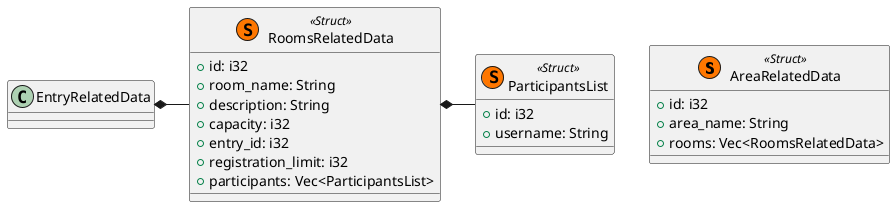 @startuml

class AreaRelatedData << (S, #FF7700) Struct>> {
    + id: i32
    + area_name: String
    + rooms: Vec<RoomsRelatedData>
}


class RoomsRelatedData << (S, #FF7700) Struct>> {
    + id: i32
    + room_name: String
    + description: String
    + capacity: i32
    + entry_id: i32
    + registration_limit: i32
    + participants: Vec<ParticipantsList>
}

class ParticipantsList << (S, #FF7700) Struct>> {
    + id: i32
    + username: String
}

EntryRelatedData *- RoomsRelatedData
RoomsRelatedData *- ParticipantsList

@enduml